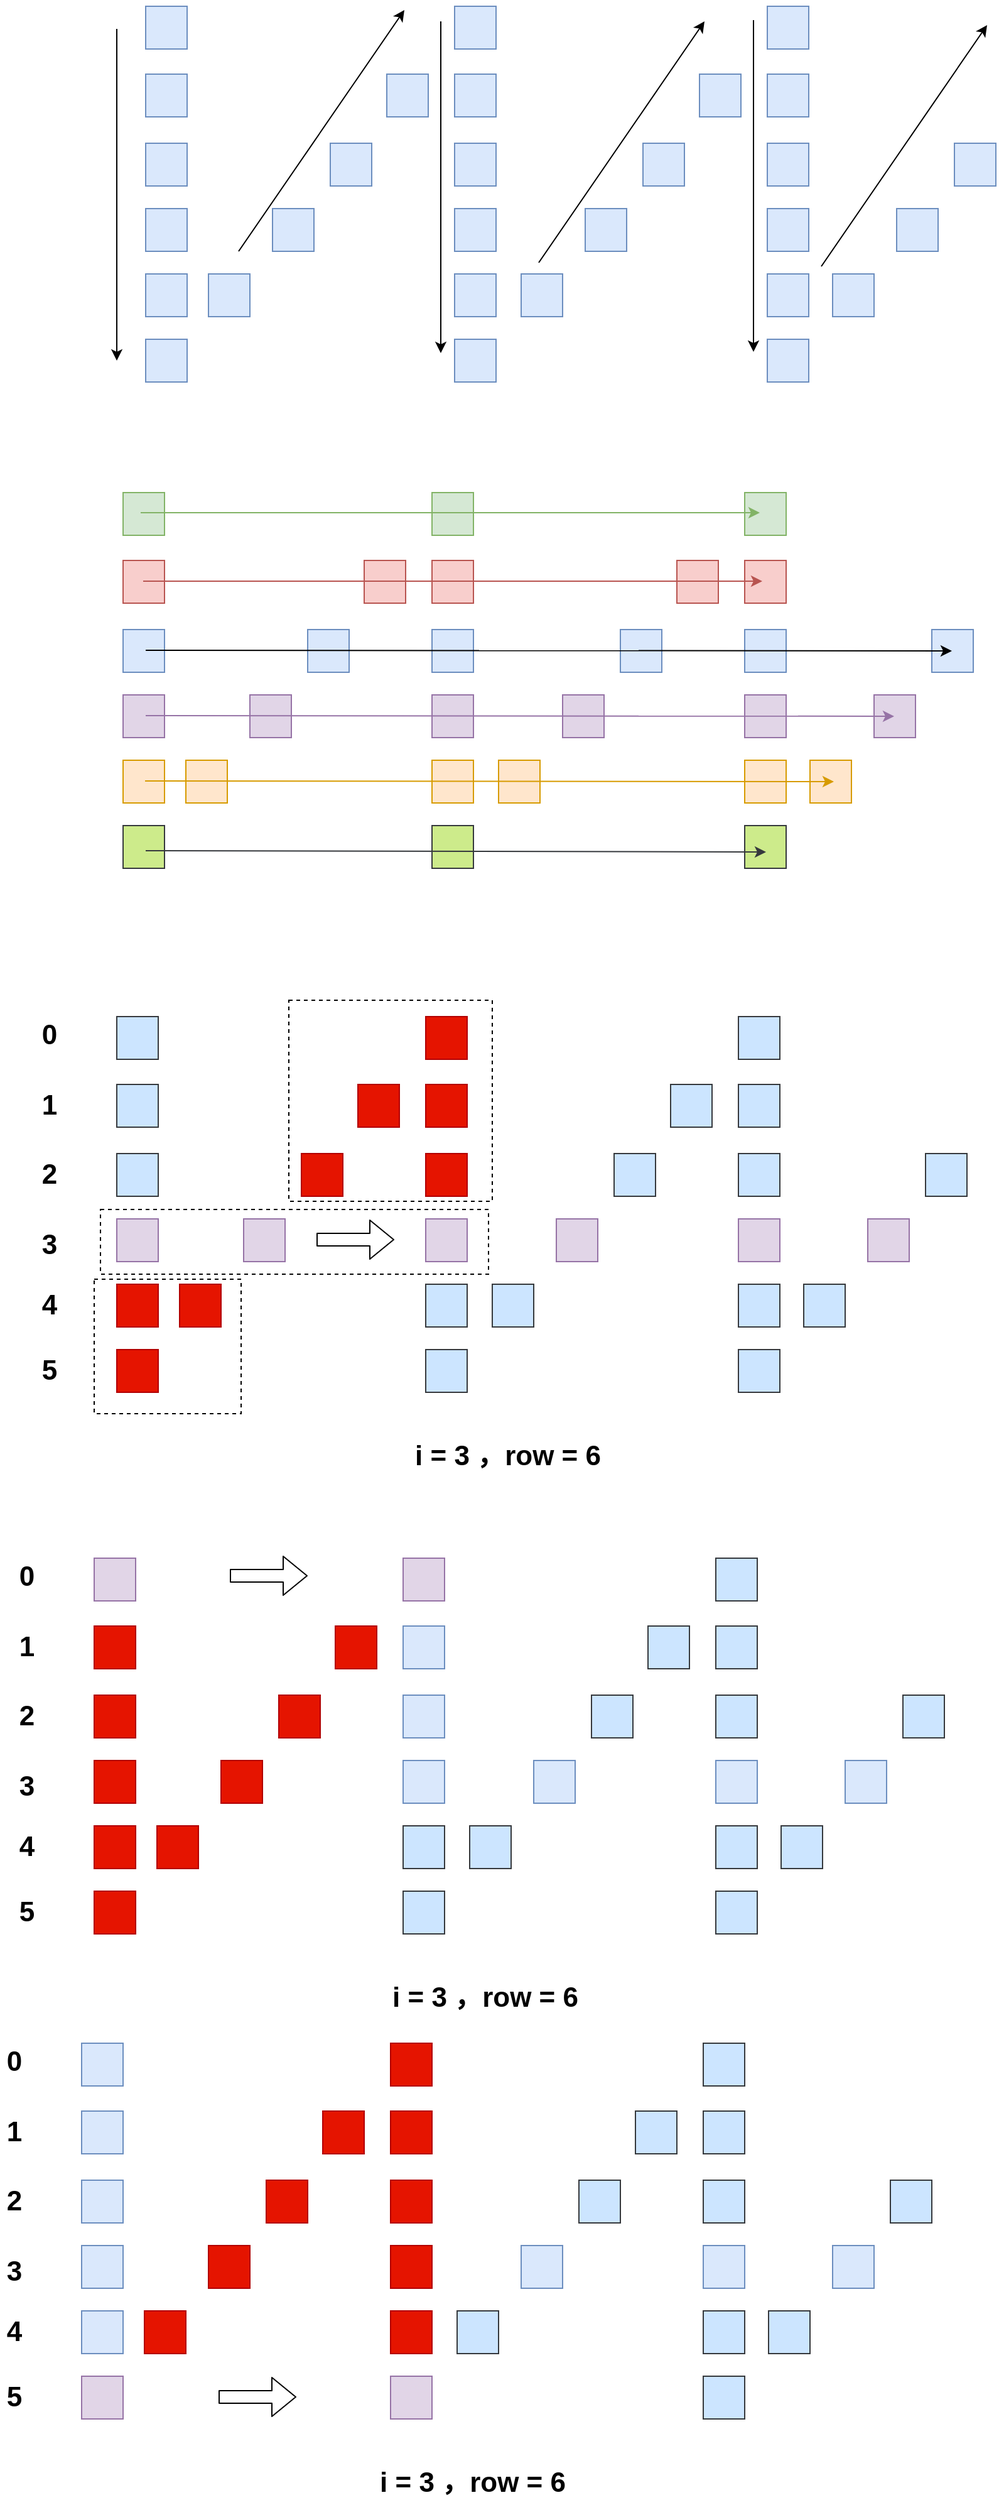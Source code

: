 <mxfile version="15.1.3" type="device"><diagram id="0cOjoHBNeoLeNldDr3O0" name="第 1 页"><mxGraphModel dx="1346" dy="620" grid="0" gridSize="10" guides="1" tooltips="1" connect="1" arrows="1" fold="1" page="0" pageScale="1" pageWidth="827" pageHeight="1169" math="0" shadow="0"><root><mxCell id="0"/><mxCell id="1" parent="0"/><mxCell id="lwXB6Ncdmh_PAo5FYSIo-122" value="" style="rounded=0;whiteSpace=wrap;html=1;dashed=1;fillColor=none;" vertex="1" parent="1"><mxGeometry x="196" y="973" width="162" height="160" as="geometry"/></mxCell><mxCell id="lwXB6Ncdmh_PAo5FYSIo-1" value="" style="rounded=0;whiteSpace=wrap;html=1;fillColor=#dae8fc;strokeColor=#6c8ebf;" vertex="1" parent="1"><mxGeometry x="82" y="182" width="33" height="34" as="geometry"/></mxCell><mxCell id="lwXB6Ncdmh_PAo5FYSIo-2" value="" style="rounded=0;whiteSpace=wrap;html=1;fillColor=#dae8fc;strokeColor=#6c8ebf;" vertex="1" parent="1"><mxGeometry x="82" y="236" width="33" height="34" as="geometry"/></mxCell><mxCell id="lwXB6Ncdmh_PAo5FYSIo-3" value="" style="rounded=0;whiteSpace=wrap;html=1;fillColor=#dae8fc;strokeColor=#6c8ebf;" vertex="1" parent="1"><mxGeometry x="82" y="343" width="33" height="34" as="geometry"/></mxCell><mxCell id="lwXB6Ncdmh_PAo5FYSIo-4" value="" style="rounded=0;whiteSpace=wrap;html=1;fillColor=#dae8fc;strokeColor=#6c8ebf;" vertex="1" parent="1"><mxGeometry x="82" y="291" width="33" height="34" as="geometry"/></mxCell><mxCell id="lwXB6Ncdmh_PAo5FYSIo-5" value="" style="rounded=0;whiteSpace=wrap;html=1;fillColor=#dae8fc;strokeColor=#6c8ebf;" vertex="1" parent="1"><mxGeometry x="82" y="395" width="33" height="34" as="geometry"/></mxCell><mxCell id="lwXB6Ncdmh_PAo5FYSIo-6" value="" style="rounded=0;whiteSpace=wrap;html=1;fillColor=#dae8fc;strokeColor=#6c8ebf;" vertex="1" parent="1"><mxGeometry x="82" y="447" width="33" height="34" as="geometry"/></mxCell><mxCell id="lwXB6Ncdmh_PAo5FYSIo-7" value="" style="rounded=0;whiteSpace=wrap;html=1;fillColor=#dae8fc;strokeColor=#6c8ebf;" vertex="1" parent="1"><mxGeometry x="132" y="395" width="33" height="34" as="geometry"/></mxCell><mxCell id="lwXB6Ncdmh_PAo5FYSIo-8" value="&lt;span style=&quot;color: rgba(0 , 0 , 0 , 0) ; font-family: monospace ; font-size: 0px&quot;&gt;%3CmxGraphModel%3E%3Croot%3E%3CmxCell%20id%3D%220%22%2F%3E%3CmxCell%20id%3D%221%22%20parent%3D%220%22%2F%3E%3CmxCell%20id%3D%222%22%20value%3D%22%22%20style%3D%22rounded%3D0%3BwhiteSpace%3Dwrap%3Bhtml%3D1%3BfillColor%3D%23dae8fc%3BstrokeColor%3D%236c8ebf%3B%22%20vertex%3D%221%22%20parent%3D%221%22%3E%3CmxGeometry%20x%3D%22219%22%20y%3D%22343%22%20width%3D%2233%22%20height%3D%2234%22%20as%3D%22geometry%22%2F%3E%3C%2FmxCell%3E%3C%2Froot%3E%3C%2FmxGraphModel%3E&lt;/span&gt;" style="rounded=0;whiteSpace=wrap;html=1;fillColor=#dae8fc;strokeColor=#6c8ebf;" vertex="1" parent="1"><mxGeometry x="183" y="343" width="33" height="34" as="geometry"/></mxCell><mxCell id="lwXB6Ncdmh_PAo5FYSIo-9" value="" style="rounded=0;whiteSpace=wrap;html=1;fillColor=#dae8fc;strokeColor=#6c8ebf;" vertex="1" parent="1"><mxGeometry x="229" y="291" width="33" height="34" as="geometry"/></mxCell><mxCell id="lwXB6Ncdmh_PAo5FYSIo-10" value="" style="rounded=0;whiteSpace=wrap;html=1;fillColor=#dae8fc;strokeColor=#6c8ebf;" vertex="1" parent="1"><mxGeometry x="274" y="236" width="33" height="34" as="geometry"/></mxCell><mxCell id="lwXB6Ncdmh_PAo5FYSIo-11" value="" style="rounded=0;whiteSpace=wrap;html=1;fillColor=#dae8fc;strokeColor=#6c8ebf;" vertex="1" parent="1"><mxGeometry x="328" y="182" width="33" height="34" as="geometry"/></mxCell><mxCell id="lwXB6Ncdmh_PAo5FYSIo-12" value="" style="rounded=0;whiteSpace=wrap;html=1;fillColor=#dae8fc;strokeColor=#6c8ebf;" vertex="1" parent="1"><mxGeometry x="328" y="236" width="33" height="34" as="geometry"/></mxCell><mxCell id="lwXB6Ncdmh_PAo5FYSIo-13" value="" style="rounded=0;whiteSpace=wrap;html=1;fillColor=#dae8fc;strokeColor=#6c8ebf;" vertex="1" parent="1"><mxGeometry x="328" y="291" width="33" height="34" as="geometry"/></mxCell><mxCell id="lwXB6Ncdmh_PAo5FYSIo-14" value="" style="rounded=0;whiteSpace=wrap;html=1;fillColor=#dae8fc;strokeColor=#6c8ebf;" vertex="1" parent="1"><mxGeometry x="328" y="343" width="33" height="34" as="geometry"/></mxCell><mxCell id="lwXB6Ncdmh_PAo5FYSIo-15" value="" style="rounded=0;whiteSpace=wrap;html=1;fillColor=#dae8fc;strokeColor=#6c8ebf;" vertex="1" parent="1"><mxGeometry x="328" y="395" width="33" height="34" as="geometry"/></mxCell><mxCell id="lwXB6Ncdmh_PAo5FYSIo-16" value="" style="rounded=0;whiteSpace=wrap;html=1;fillColor=#dae8fc;strokeColor=#6c8ebf;" vertex="1" parent="1"><mxGeometry x="328" y="447" width="33" height="34" as="geometry"/></mxCell><mxCell id="lwXB6Ncdmh_PAo5FYSIo-17" value="" style="rounded=0;whiteSpace=wrap;html=1;fillColor=#dae8fc;strokeColor=#6c8ebf;" vertex="1" parent="1"><mxGeometry x="381" y="395" width="33" height="34" as="geometry"/></mxCell><mxCell id="lwXB6Ncdmh_PAo5FYSIo-18" value="&lt;span style=&quot;color: rgba(0 , 0 , 0 , 0) ; font-family: monospace ; font-size: 0px&quot;&gt;%3CmxGraphModel%3E%3Croot%3E%3CmxCell%20id%3D%220%22%2F%3E%3CmxCell%20id%3D%221%22%20parent%3D%220%22%2F%3E%3CmxCell%20id%3D%222%22%20value%3D%22%22%20style%3D%22rounded%3D0%3BwhiteSpace%3Dwrap%3Bhtml%3D1%3BfillColor%3D%23dae8fc%3BstrokeColor%3D%236c8ebf%3B%22%20vertex%3D%221%22%20parent%3D%221%22%3E%3CmxGeometry%20x%3D%22219%22%20y%3D%22343%22%20width%3D%2233%22%20height%3D%2234%22%20as%3D%22geometry%22%2F%3E%3C%2FmxCell%3E%3C%2Froot%3E%3C%2FmxGraphModel%3E&lt;/span&gt;" style="rounded=0;whiteSpace=wrap;html=1;fillColor=#dae8fc;strokeColor=#6c8ebf;" vertex="1" parent="1"><mxGeometry x="432" y="343" width="33" height="34" as="geometry"/></mxCell><mxCell id="lwXB6Ncdmh_PAo5FYSIo-19" value="" style="rounded=0;whiteSpace=wrap;html=1;fillColor=#dae8fc;strokeColor=#6c8ebf;" vertex="1" parent="1"><mxGeometry x="478" y="291" width="33" height="34" as="geometry"/></mxCell><mxCell id="lwXB6Ncdmh_PAo5FYSIo-20" value="" style="rounded=0;whiteSpace=wrap;html=1;fillColor=#dae8fc;strokeColor=#6c8ebf;" vertex="1" parent="1"><mxGeometry x="523" y="236" width="33" height="34" as="geometry"/></mxCell><mxCell id="lwXB6Ncdmh_PAo5FYSIo-21" value="" style="rounded=0;whiteSpace=wrap;html=1;fillColor=#dae8fc;strokeColor=#6c8ebf;" vertex="1" parent="1"><mxGeometry x="577" y="182" width="33" height="34" as="geometry"/></mxCell><mxCell id="lwXB6Ncdmh_PAo5FYSIo-22" value="" style="rounded=0;whiteSpace=wrap;html=1;fillColor=#dae8fc;strokeColor=#6c8ebf;" vertex="1" parent="1"><mxGeometry x="577" y="236" width="33" height="34" as="geometry"/></mxCell><mxCell id="lwXB6Ncdmh_PAo5FYSIo-23" value="" style="rounded=0;whiteSpace=wrap;html=1;fillColor=#dae8fc;strokeColor=#6c8ebf;" vertex="1" parent="1"><mxGeometry x="577" y="291" width="33" height="34" as="geometry"/></mxCell><mxCell id="lwXB6Ncdmh_PAo5FYSIo-24" value="" style="rounded=0;whiteSpace=wrap;html=1;fillColor=#dae8fc;strokeColor=#6c8ebf;" vertex="1" parent="1"><mxGeometry x="577" y="343" width="33" height="34" as="geometry"/></mxCell><mxCell id="lwXB6Ncdmh_PAo5FYSIo-25" value="" style="rounded=0;whiteSpace=wrap;html=1;fillColor=#dae8fc;strokeColor=#6c8ebf;" vertex="1" parent="1"><mxGeometry x="577" y="395" width="33" height="34" as="geometry"/></mxCell><mxCell id="lwXB6Ncdmh_PAo5FYSIo-26" value="" style="rounded=0;whiteSpace=wrap;html=1;fillColor=#dae8fc;strokeColor=#6c8ebf;" vertex="1" parent="1"><mxGeometry x="577" y="447" width="33" height="34" as="geometry"/></mxCell><mxCell id="lwXB6Ncdmh_PAo5FYSIo-27" value="" style="rounded=0;whiteSpace=wrap;html=1;fillColor=#dae8fc;strokeColor=#6c8ebf;" vertex="1" parent="1"><mxGeometry x="629" y="395" width="33" height="34" as="geometry"/></mxCell><mxCell id="lwXB6Ncdmh_PAo5FYSIo-28" value="&lt;span style=&quot;color: rgba(0 , 0 , 0 , 0) ; font-family: monospace ; font-size: 0px&quot;&gt;%3CmxGraphModel%3E%3Croot%3E%3CmxCell%20id%3D%220%22%2F%3E%3CmxCell%20id%3D%221%22%20parent%3D%220%22%2F%3E%3CmxCell%20id%3D%222%22%20value%3D%22%22%20style%3D%22rounded%3D0%3BwhiteSpace%3Dwrap%3Bhtml%3D1%3BfillColor%3D%23dae8fc%3BstrokeColor%3D%236c8ebf%3B%22%20vertex%3D%221%22%20parent%3D%221%22%3E%3CmxGeometry%20x%3D%22219%22%20y%3D%22343%22%20width%3D%2233%22%20height%3D%2234%22%20as%3D%22geometry%22%2F%3E%3C%2FmxCell%3E%3C%2Froot%3E%3C%2FmxGraphModel%3E&lt;/span&gt;" style="rounded=0;whiteSpace=wrap;html=1;fillColor=#dae8fc;strokeColor=#6c8ebf;" vertex="1" parent="1"><mxGeometry x="680" y="343" width="33" height="34" as="geometry"/></mxCell><mxCell id="lwXB6Ncdmh_PAo5FYSIo-29" value="" style="rounded=0;whiteSpace=wrap;html=1;fillColor=#dae8fc;strokeColor=#6c8ebf;" vertex="1" parent="1"><mxGeometry x="726" y="291" width="33" height="34" as="geometry"/></mxCell><mxCell id="lwXB6Ncdmh_PAo5FYSIo-30" value="" style="endArrow=classic;html=1;" edge="1" parent="1"><mxGeometry width="50" height="50" relative="1" as="geometry"><mxPoint x="59" y="200" as="sourcePoint"/><mxPoint x="59" y="464" as="targetPoint"/></mxGeometry></mxCell><mxCell id="lwXB6Ncdmh_PAo5FYSIo-31" value="" style="endArrow=classic;html=1;" edge="1" parent="1"><mxGeometry width="50" height="50" relative="1" as="geometry"><mxPoint x="156" y="377" as="sourcePoint"/><mxPoint x="288" y="185" as="targetPoint"/></mxGeometry></mxCell><mxCell id="lwXB6Ncdmh_PAo5FYSIo-32" value="" style="endArrow=classic;html=1;" edge="1" parent="1"><mxGeometry width="50" height="50" relative="1" as="geometry"><mxPoint x="395" y="386" as="sourcePoint"/><mxPoint x="527" y="194" as="targetPoint"/></mxGeometry></mxCell><mxCell id="lwXB6Ncdmh_PAo5FYSIo-33" value="" style="endArrow=classic;html=1;" edge="1" parent="1"><mxGeometry width="50" height="50" relative="1" as="geometry"><mxPoint x="317" y="194" as="sourcePoint"/><mxPoint x="317" y="458" as="targetPoint"/></mxGeometry></mxCell><mxCell id="lwXB6Ncdmh_PAo5FYSIo-35" value="" style="endArrow=classic;html=1;" edge="1" parent="1"><mxGeometry width="50" height="50" relative="1" as="geometry"><mxPoint x="566" y="193" as="sourcePoint"/><mxPoint x="566" y="457" as="targetPoint"/></mxGeometry></mxCell><mxCell id="lwXB6Ncdmh_PAo5FYSIo-36" value="" style="endArrow=classic;html=1;" edge="1" parent="1"><mxGeometry width="50" height="50" relative="1" as="geometry"><mxPoint x="620" y="389" as="sourcePoint"/><mxPoint x="752" y="197" as="targetPoint"/></mxGeometry></mxCell><mxCell id="lwXB6Ncdmh_PAo5FYSIo-37" value="" style="rounded=0;whiteSpace=wrap;html=1;fillColor=#d5e8d4;strokeColor=#82b366;" vertex="1" parent="1"><mxGeometry x="64" y="569" width="33" height="34" as="geometry"/></mxCell><mxCell id="lwXB6Ncdmh_PAo5FYSIo-38" value="" style="rounded=0;whiteSpace=wrap;html=1;fillColor=#f8cecc;strokeColor=#b85450;" vertex="1" parent="1"><mxGeometry x="64" y="623" width="33" height="34" as="geometry"/></mxCell><mxCell id="lwXB6Ncdmh_PAo5FYSIo-39" value="" style="rounded=0;whiteSpace=wrap;html=1;fillColor=#e1d5e7;strokeColor=#9673a6;" vertex="1" parent="1"><mxGeometry x="64" y="730" width="33" height="34" as="geometry"/></mxCell><mxCell id="lwXB6Ncdmh_PAo5FYSIo-40" value="" style="rounded=0;whiteSpace=wrap;html=1;fillColor=#dae8fc;strokeColor=#6c8ebf;" vertex="1" parent="1"><mxGeometry x="64" y="678" width="33" height="34" as="geometry"/></mxCell><mxCell id="lwXB6Ncdmh_PAo5FYSIo-41" value="" style="rounded=0;whiteSpace=wrap;html=1;fillColor=#ffe6cc;strokeColor=#d79b00;" vertex="1" parent="1"><mxGeometry x="64" y="782" width="33" height="34" as="geometry"/></mxCell><mxCell id="lwXB6Ncdmh_PAo5FYSIo-42" value="" style="rounded=0;whiteSpace=wrap;html=1;fillColor=#cdeb8b;strokeColor=#36393d;" vertex="1" parent="1"><mxGeometry x="64" y="834" width="33" height="34" as="geometry"/></mxCell><mxCell id="lwXB6Ncdmh_PAo5FYSIo-43" value="" style="rounded=0;whiteSpace=wrap;html=1;fillColor=#ffe6cc;strokeColor=#d79b00;" vertex="1" parent="1"><mxGeometry x="114" y="782" width="33" height="34" as="geometry"/></mxCell><mxCell id="lwXB6Ncdmh_PAo5FYSIo-44" value="&lt;span style=&quot;color: rgba(0 , 0 , 0 , 0) ; font-family: monospace ; font-size: 0px&quot;&gt;%3CmxGraphModel%3E%3Croot%3E%3CmxCell%20id%3D%220%22%2F%3E%3CmxCell%20id%3D%221%22%20parent%3D%220%22%2F%3E%3CmxCell%20id%3D%222%22%20value%3D%22%22%20style%3D%22rounded%3D0%3BwhiteSpace%3Dwrap%3Bhtml%3D1%3BfillColor%3D%23dae8fc%3BstrokeColor%3D%236c8ebf%3B%22%20vertex%3D%221%22%20parent%3D%221%22%3E%3CmxGeometry%20x%3D%22219%22%20y%3D%22343%22%20width%3D%2233%22%20height%3D%2234%22%20as%3D%22geometry%22%2F%3E%3C%2FmxCell%3E%3C%2Froot%3E%3C%2FmxGraphModel%3E&lt;/span&gt;" style="rounded=0;whiteSpace=wrap;html=1;fillColor=#e1d5e7;strokeColor=#9673a6;" vertex="1" parent="1"><mxGeometry x="165" y="730" width="33" height="34" as="geometry"/></mxCell><mxCell id="lwXB6Ncdmh_PAo5FYSIo-45" value="" style="rounded=0;whiteSpace=wrap;html=1;fillColor=#dae8fc;strokeColor=#6c8ebf;" vertex="1" parent="1"><mxGeometry x="211" y="678" width="33" height="34" as="geometry"/></mxCell><mxCell id="lwXB6Ncdmh_PAo5FYSIo-46" value="" style="rounded=0;whiteSpace=wrap;html=1;fillColor=#f8cecc;strokeColor=#b85450;" vertex="1" parent="1"><mxGeometry x="256" y="623" width="33" height="34" as="geometry"/></mxCell><mxCell id="lwXB6Ncdmh_PAo5FYSIo-47" value="" style="rounded=0;whiteSpace=wrap;html=1;fillColor=#d5e8d4;strokeColor=#82b366;" vertex="1" parent="1"><mxGeometry x="310" y="569" width="33" height="34" as="geometry"/></mxCell><mxCell id="lwXB6Ncdmh_PAo5FYSIo-48" value="" style="rounded=0;whiteSpace=wrap;html=1;fillColor=#f8cecc;strokeColor=#b85450;" vertex="1" parent="1"><mxGeometry x="310" y="623" width="33" height="34" as="geometry"/></mxCell><mxCell id="lwXB6Ncdmh_PAo5FYSIo-49" value="" style="rounded=0;whiteSpace=wrap;html=1;fillColor=#dae8fc;strokeColor=#6c8ebf;" vertex="1" parent="1"><mxGeometry x="310" y="678" width="33" height="34" as="geometry"/></mxCell><mxCell id="lwXB6Ncdmh_PAo5FYSIo-50" value="" style="rounded=0;whiteSpace=wrap;html=1;fillColor=#e1d5e7;strokeColor=#9673a6;" vertex="1" parent="1"><mxGeometry x="310" y="730" width="33" height="34" as="geometry"/></mxCell><mxCell id="lwXB6Ncdmh_PAo5FYSIo-51" value="" style="rounded=0;whiteSpace=wrap;html=1;fillColor=#ffe6cc;strokeColor=#d79b00;" vertex="1" parent="1"><mxGeometry x="310" y="782" width="33" height="34" as="geometry"/></mxCell><mxCell id="lwXB6Ncdmh_PAo5FYSIo-52" value="" style="rounded=0;whiteSpace=wrap;html=1;fillColor=#cdeb8b;strokeColor=#36393d;" vertex="1" parent="1"><mxGeometry x="310" y="834" width="33" height="34" as="geometry"/></mxCell><mxCell id="lwXB6Ncdmh_PAo5FYSIo-53" value="" style="rounded=0;whiteSpace=wrap;html=1;fillColor=#ffe6cc;strokeColor=#d79b00;" vertex="1" parent="1"><mxGeometry x="363" y="782" width="33" height="34" as="geometry"/></mxCell><mxCell id="lwXB6Ncdmh_PAo5FYSIo-54" value="&lt;span style=&quot;color: rgba(0 , 0 , 0 , 0) ; font-family: monospace ; font-size: 0px&quot;&gt;%3CmxGraphModel%3E%3Croot%3E%3CmxCell%20id%3D%220%22%2F%3E%3CmxCell%20id%3D%221%22%20parent%3D%220%22%2F%3E%3CmxCell%20id%3D%222%22%20value%3D%22%22%20style%3D%22rounded%3D0%3BwhiteSpace%3Dwrap%3Bhtml%3D1%3BfillColor%3D%23dae8fc%3BstrokeColor%3D%236c8ebf%3B%22%20vertex%3D%221%22%20parent%3D%221%22%3E%3CmxGeometry%20x%3D%22219%22%20y%3D%22343%22%20width%3D%2233%22%20height%3D%2234%22%20as%3D%22geometry%22%2F%3E%3C%2FmxCell%3E%3C%2Froot%3E%3C%2FmxGraphModel%3E&lt;/span&gt;" style="rounded=0;whiteSpace=wrap;html=1;fillColor=#e1d5e7;strokeColor=#9673a6;" vertex="1" parent="1"><mxGeometry x="414" y="730" width="33" height="34" as="geometry"/></mxCell><mxCell id="lwXB6Ncdmh_PAo5FYSIo-55" value="" style="rounded=0;whiteSpace=wrap;html=1;fillColor=#dae8fc;strokeColor=#6c8ebf;" vertex="1" parent="1"><mxGeometry x="460" y="678" width="33" height="34" as="geometry"/></mxCell><mxCell id="lwXB6Ncdmh_PAo5FYSIo-56" value="" style="rounded=0;whiteSpace=wrap;html=1;fillColor=#f8cecc;strokeColor=#b85450;" vertex="1" parent="1"><mxGeometry x="505" y="623" width="33" height="34" as="geometry"/></mxCell><mxCell id="lwXB6Ncdmh_PAo5FYSIo-57" value="" style="rounded=0;whiteSpace=wrap;html=1;fillColor=#d5e8d4;strokeColor=#82b366;" vertex="1" parent="1"><mxGeometry x="559" y="569" width="33" height="34" as="geometry"/></mxCell><mxCell id="lwXB6Ncdmh_PAo5FYSIo-58" value="" style="rounded=0;whiteSpace=wrap;html=1;fillColor=#f8cecc;strokeColor=#b85450;" vertex="1" parent="1"><mxGeometry x="559" y="623" width="33" height="34" as="geometry"/></mxCell><mxCell id="lwXB6Ncdmh_PAo5FYSIo-59" value="" style="rounded=0;whiteSpace=wrap;html=1;fillColor=#dae8fc;strokeColor=#6c8ebf;" vertex="1" parent="1"><mxGeometry x="559" y="678" width="33" height="34" as="geometry"/></mxCell><mxCell id="lwXB6Ncdmh_PAo5FYSIo-60" value="" style="rounded=0;whiteSpace=wrap;html=1;fillColor=#e1d5e7;strokeColor=#9673a6;" vertex="1" parent="1"><mxGeometry x="559" y="730" width="33" height="34" as="geometry"/></mxCell><mxCell id="lwXB6Ncdmh_PAo5FYSIo-61" value="" style="rounded=0;whiteSpace=wrap;html=1;fillColor=#ffe6cc;strokeColor=#d79b00;" vertex="1" parent="1"><mxGeometry x="559" y="782" width="33" height="34" as="geometry"/></mxCell><mxCell id="lwXB6Ncdmh_PAo5FYSIo-62" value="" style="rounded=0;whiteSpace=wrap;html=1;fillColor=#cdeb8b;strokeColor=#36393d;" vertex="1" parent="1"><mxGeometry x="559" y="834" width="33" height="34" as="geometry"/></mxCell><mxCell id="lwXB6Ncdmh_PAo5FYSIo-63" value="" style="rounded=0;whiteSpace=wrap;html=1;fillColor=#ffe6cc;strokeColor=#d79b00;" vertex="1" parent="1"><mxGeometry x="611" y="782" width="33" height="34" as="geometry"/></mxCell><mxCell id="lwXB6Ncdmh_PAo5FYSIo-64" value="&lt;span style=&quot;color: rgba(0 , 0 , 0 , 0) ; font-family: monospace ; font-size: 0px&quot;&gt;%3CmxGraphModel%3E%3Croot%3E%3CmxCell%20id%3D%220%22%2F%3E%3CmxCell%20id%3D%221%22%20parent%3D%220%22%2F%3E%3CmxCell%20id%3D%222%22%20value%3D%22%22%20style%3D%22rounded%3D0%3BwhiteSpace%3Dwrap%3Bhtml%3D1%3BfillColor%3D%23dae8fc%3BstrokeColor%3D%236c8ebf%3B%22%20vertex%3D%221%22%20parent%3D%221%22%3E%3CmxGeometry%20x%3D%22219%22%20y%3D%22343%22%20width%3D%2233%22%20height%3D%2234%22%20as%3D%22geometry%22%2F%3E%3C%2FmxCell%3E%3C%2Froot%3E%3C%2FmxGraphModel%3E&lt;/span&gt;" style="rounded=0;whiteSpace=wrap;html=1;fillColor=#e1d5e7;strokeColor=#9673a6;" vertex="1" parent="1"><mxGeometry x="662" y="730" width="33" height="34" as="geometry"/></mxCell><mxCell id="lwXB6Ncdmh_PAo5FYSIo-65" value="" style="rounded=0;whiteSpace=wrap;html=1;fillColor=#dae8fc;strokeColor=#6c8ebf;" vertex="1" parent="1"><mxGeometry x="708" y="678" width="33" height="34" as="geometry"/></mxCell><mxCell id="lwXB6Ncdmh_PAo5FYSIo-66" value="" style="endArrow=classic;html=1;fillColor=#d5e8d4;strokeColor=#82b366;" edge="1" parent="1"><mxGeometry width="50" height="50" relative="1" as="geometry"><mxPoint x="78" y="585" as="sourcePoint"/><mxPoint x="571" y="585" as="targetPoint"/></mxGeometry></mxCell><mxCell id="lwXB6Ncdmh_PAo5FYSIo-72" value="" style="endArrow=classic;html=1;fillColor=#f8cecc;strokeColor=#b85450;" edge="1" parent="1"><mxGeometry width="50" height="50" relative="1" as="geometry"><mxPoint x="80" y="639.5" as="sourcePoint"/><mxPoint x="573" y="639.5" as="targetPoint"/></mxGeometry></mxCell><mxCell id="lwXB6Ncdmh_PAo5FYSIo-73" value="" style="endArrow=classic;html=1;" edge="1" parent="1"><mxGeometry width="50" height="50" relative="1" as="geometry"><mxPoint x="82" y="694.5" as="sourcePoint"/><mxPoint x="724" y="695" as="targetPoint"/></mxGeometry></mxCell><mxCell id="lwXB6Ncdmh_PAo5FYSIo-74" value="" style="endArrow=classic;html=1;fillColor=#e1d5e7;strokeColor=#9673a6;" edge="1" parent="1"><mxGeometry width="50" height="50" relative="1" as="geometry"><mxPoint x="82" y="746.5" as="sourcePoint"/><mxPoint x="678" y="747" as="targetPoint"/></mxGeometry></mxCell><mxCell id="lwXB6Ncdmh_PAo5FYSIo-75" value="" style="endArrow=classic;html=1;fillColor=#ffe6cc;strokeColor=#d79b00;" edge="1" parent="1"><mxGeometry width="50" height="50" relative="1" as="geometry"><mxPoint x="81.5" y="798.5" as="sourcePoint"/><mxPoint x="630" y="799" as="targetPoint"/></mxGeometry></mxCell><mxCell id="lwXB6Ncdmh_PAo5FYSIo-76" value="" style="endArrow=classic;html=1;fillColor=#cdeb8b;strokeColor=#36393d;" edge="1" parent="1"><mxGeometry width="50" height="50" relative="1" as="geometry"><mxPoint x="82" y="854" as="sourcePoint"/><mxPoint x="576" y="855" as="targetPoint"/></mxGeometry></mxCell><mxCell id="lwXB6Ncdmh_PAo5FYSIo-77" value="" style="rounded=0;whiteSpace=wrap;html=1;fillColor=#cce5ff;strokeColor=#36393d;" vertex="1" parent="1"><mxGeometry x="59" y="986" width="33" height="34" as="geometry"/></mxCell><mxCell id="lwXB6Ncdmh_PAo5FYSIo-78" value="" style="rounded=0;whiteSpace=wrap;html=1;fillColor=#cce5ff;strokeColor=#36393d;" vertex="1" parent="1"><mxGeometry x="59" y="1040" width="33" height="34" as="geometry"/></mxCell><mxCell id="lwXB6Ncdmh_PAo5FYSIo-79" value="" style="rounded=0;whiteSpace=wrap;html=1;fillColor=#e1d5e7;strokeColor=#9673a6;" vertex="1" parent="1"><mxGeometry x="59" y="1147" width="33" height="34" as="geometry"/></mxCell><mxCell id="lwXB6Ncdmh_PAo5FYSIo-80" value="" style="rounded=0;whiteSpace=wrap;html=1;fillColor=#cce5ff;strokeColor=#36393d;" vertex="1" parent="1"><mxGeometry x="59" y="1095" width="33" height="34" as="geometry"/></mxCell><mxCell id="lwXB6Ncdmh_PAo5FYSIo-81" value="" style="rounded=0;whiteSpace=wrap;html=1;fillColor=#e51400;strokeColor=#B20000;fontColor=#ffffff;" vertex="1" parent="1"><mxGeometry x="59" y="1199" width="33" height="34" as="geometry"/></mxCell><mxCell id="lwXB6Ncdmh_PAo5FYSIo-82" value="" style="rounded=0;whiteSpace=wrap;html=1;fillColor=#e51400;strokeColor=#B20000;fontColor=#ffffff;" vertex="1" parent="1"><mxGeometry x="59" y="1251" width="33" height="34" as="geometry"/></mxCell><mxCell id="lwXB6Ncdmh_PAo5FYSIo-83" value="" style="rounded=0;whiteSpace=wrap;html=1;fillColor=#e51400;strokeColor=#B20000;fontColor=#ffffff;" vertex="1" parent="1"><mxGeometry x="109" y="1199" width="33" height="34" as="geometry"/></mxCell><mxCell id="lwXB6Ncdmh_PAo5FYSIo-84" value="&lt;span style=&quot;color: rgba(0 , 0 , 0 , 0) ; font-family: monospace ; font-size: 0px&quot;&gt;%3CmxGraphModel%3E%3Croot%3E%3CmxCell%20id%3D%220%22%2F%3E%3CmxCell%20id%3D%221%22%20parent%3D%220%22%2F%3E%3CmxCell%20id%3D%222%22%20value%3D%22%22%20style%3D%22rounded%3D0%3BwhiteSpace%3Dwrap%3Bhtml%3D1%3BfillColor%3D%23dae8fc%3BstrokeColor%3D%236c8ebf%3B%22%20vertex%3D%221%22%20parent%3D%221%22%3E%3CmxGeometry%20x%3D%22219%22%20y%3D%22343%22%20width%3D%2233%22%20height%3D%2234%22%20as%3D%22geometry%22%2F%3E%3C%2FmxCell%3E%3C%2Froot%3E%3C%2FmxGraphModel%3E&lt;/span&gt;" style="rounded=0;whiteSpace=wrap;html=1;fillColor=#e1d5e7;strokeColor=#9673a6;" vertex="1" parent="1"><mxGeometry x="160" y="1147" width="33" height="34" as="geometry"/></mxCell><mxCell id="lwXB6Ncdmh_PAo5FYSIo-85" value="" style="rounded=0;whiteSpace=wrap;html=1;fillColor=#e51400;strokeColor=#B20000;fontColor=#ffffff;" vertex="1" parent="1"><mxGeometry x="206" y="1095" width="33" height="34" as="geometry"/></mxCell><mxCell id="lwXB6Ncdmh_PAo5FYSIo-86" value="" style="rounded=0;whiteSpace=wrap;html=1;fillColor=#e51400;strokeColor=#B20000;fontColor=#ffffff;" vertex="1" parent="1"><mxGeometry x="251" y="1040" width="33" height="34" as="geometry"/></mxCell><mxCell id="lwXB6Ncdmh_PAo5FYSIo-87" value="" style="rounded=0;whiteSpace=wrap;html=1;fillColor=#e51400;strokeColor=#B20000;fontColor=#ffffff;" vertex="1" parent="1"><mxGeometry x="305" y="986" width="33" height="34" as="geometry"/></mxCell><mxCell id="lwXB6Ncdmh_PAo5FYSIo-88" value="" style="rounded=0;whiteSpace=wrap;html=1;fillColor=#e51400;strokeColor=#B20000;fontColor=#ffffff;" vertex="1" parent="1"><mxGeometry x="305" y="1040" width="33" height="34" as="geometry"/></mxCell><mxCell id="lwXB6Ncdmh_PAo5FYSIo-89" value="" style="rounded=0;whiteSpace=wrap;html=1;fillColor=#e51400;strokeColor=#B20000;fontColor=#ffffff;" vertex="1" parent="1"><mxGeometry x="305" y="1095" width="33" height="34" as="geometry"/></mxCell><mxCell id="lwXB6Ncdmh_PAo5FYSIo-90" value="" style="rounded=0;whiteSpace=wrap;html=1;fillColor=#e1d5e7;strokeColor=#9673a6;" vertex="1" parent="1"><mxGeometry x="305" y="1147" width="33" height="34" as="geometry"/></mxCell><mxCell id="lwXB6Ncdmh_PAo5FYSIo-91" value="" style="rounded=0;whiteSpace=wrap;html=1;fillColor=#cce5ff;strokeColor=#36393d;" vertex="1" parent="1"><mxGeometry x="305" y="1199" width="33" height="34" as="geometry"/></mxCell><mxCell id="lwXB6Ncdmh_PAo5FYSIo-92" value="" style="rounded=0;whiteSpace=wrap;html=1;fillColor=#cce5ff;strokeColor=#36393d;" vertex="1" parent="1"><mxGeometry x="305" y="1251" width="33" height="34" as="geometry"/></mxCell><mxCell id="lwXB6Ncdmh_PAo5FYSIo-93" value="" style="rounded=0;whiteSpace=wrap;html=1;fillColor=#cce5ff;strokeColor=#36393d;" vertex="1" parent="1"><mxGeometry x="358" y="1199" width="33" height="34" as="geometry"/></mxCell><mxCell id="lwXB6Ncdmh_PAo5FYSIo-94" value="&lt;span style=&quot;color: rgba(0 , 0 , 0 , 0) ; font-family: monospace ; font-size: 0px&quot;&gt;%3CmxGraphModel%3E%3Croot%3E%3CmxCell%20id%3D%220%22%2F%3E%3CmxCell%20id%3D%221%22%20parent%3D%220%22%2F%3E%3CmxCell%20id%3D%222%22%20value%3D%22%22%20style%3D%22rounded%3D0%3BwhiteSpace%3Dwrap%3Bhtml%3D1%3BfillColor%3D%23dae8fc%3BstrokeColor%3D%236c8ebf%3B%22%20vertex%3D%221%22%20parent%3D%221%22%3E%3CmxGeometry%20x%3D%22219%22%20y%3D%22343%22%20width%3D%2233%22%20height%3D%2234%22%20as%3D%22geometry%22%2F%3E%3C%2FmxCell%3E%3C%2Froot%3E%3C%2FmxGraphModel%3E&lt;/span&gt;" style="rounded=0;whiteSpace=wrap;html=1;fillColor=#e1d5e7;strokeColor=#9673a6;" vertex="1" parent="1"><mxGeometry x="409" y="1147" width="33" height="34" as="geometry"/></mxCell><mxCell id="lwXB6Ncdmh_PAo5FYSIo-95" value="" style="rounded=0;whiteSpace=wrap;html=1;fillColor=#cce5ff;strokeColor=#36393d;" vertex="1" parent="1"><mxGeometry x="455" y="1095" width="33" height="34" as="geometry"/></mxCell><mxCell id="lwXB6Ncdmh_PAo5FYSIo-96" value="" style="rounded=0;whiteSpace=wrap;html=1;fillColor=#cce5ff;strokeColor=#36393d;" vertex="1" parent="1"><mxGeometry x="500" y="1040" width="33" height="34" as="geometry"/></mxCell><mxCell id="lwXB6Ncdmh_PAo5FYSIo-97" value="" style="rounded=0;whiteSpace=wrap;html=1;fillColor=#cce5ff;strokeColor=#36393d;" vertex="1" parent="1"><mxGeometry x="554" y="986" width="33" height="34" as="geometry"/></mxCell><mxCell id="lwXB6Ncdmh_PAo5FYSIo-98" value="" style="rounded=0;whiteSpace=wrap;html=1;fillColor=#cce5ff;strokeColor=#36393d;" vertex="1" parent="1"><mxGeometry x="554" y="1040" width="33" height="34" as="geometry"/></mxCell><mxCell id="lwXB6Ncdmh_PAo5FYSIo-99" value="" style="rounded=0;whiteSpace=wrap;html=1;fillColor=#cce5ff;strokeColor=#36393d;" vertex="1" parent="1"><mxGeometry x="554" y="1095" width="33" height="34" as="geometry"/></mxCell><mxCell id="lwXB6Ncdmh_PAo5FYSIo-100" value="" style="rounded=0;whiteSpace=wrap;html=1;fillColor=#e1d5e7;strokeColor=#9673a6;" vertex="1" parent="1"><mxGeometry x="554" y="1147" width="33" height="34" as="geometry"/></mxCell><mxCell id="lwXB6Ncdmh_PAo5FYSIo-101" value="" style="rounded=0;whiteSpace=wrap;html=1;fillColor=#cce5ff;strokeColor=#36393d;" vertex="1" parent="1"><mxGeometry x="554" y="1199" width="33" height="34" as="geometry"/></mxCell><mxCell id="lwXB6Ncdmh_PAo5FYSIo-102" value="" style="rounded=0;whiteSpace=wrap;html=1;fillColor=#cce5ff;strokeColor=#36393d;" vertex="1" parent="1"><mxGeometry x="554" y="1251" width="33" height="34" as="geometry"/></mxCell><mxCell id="lwXB6Ncdmh_PAo5FYSIo-103" value="" style="rounded=0;whiteSpace=wrap;html=1;fillColor=#cce5ff;strokeColor=#36393d;" vertex="1" parent="1"><mxGeometry x="606" y="1199" width="33" height="34" as="geometry"/></mxCell><mxCell id="lwXB6Ncdmh_PAo5FYSIo-104" value="&lt;span style=&quot;color: rgba(0 , 0 , 0 , 0) ; font-family: monospace ; font-size: 0px&quot;&gt;%3CmxGraphModel%3E%3Croot%3E%3CmxCell%20id%3D%220%22%2F%3E%3CmxCell%20id%3D%221%22%20parent%3D%220%22%2F%3E%3CmxCell%20id%3D%222%22%20value%3D%22%22%20style%3D%22rounded%3D0%3BwhiteSpace%3Dwrap%3Bhtml%3D1%3BfillColor%3D%23dae8fc%3BstrokeColor%3D%236c8ebf%3B%22%20vertex%3D%221%22%20parent%3D%221%22%3E%3CmxGeometry%20x%3D%22219%22%20y%3D%22343%22%20width%3D%2233%22%20height%3D%2234%22%20as%3D%22geometry%22%2F%3E%3C%2FmxCell%3E%3C%2Froot%3E%3C%2FmxGraphModel%3E&lt;/span&gt;" style="rounded=0;whiteSpace=wrap;html=1;fillColor=#e1d5e7;strokeColor=#9673a6;" vertex="1" parent="1"><mxGeometry x="657" y="1147" width="33" height="34" as="geometry"/></mxCell><mxCell id="lwXB6Ncdmh_PAo5FYSIo-105" value="" style="rounded=0;whiteSpace=wrap;html=1;fillColor=#cce5ff;strokeColor=#36393d;" vertex="1" parent="1"><mxGeometry x="703" y="1095" width="33" height="34" as="geometry"/></mxCell><mxCell id="lwXB6Ncdmh_PAo5FYSIo-113" value="&lt;font style=&quot;font-size: 22px&quot;&gt;&lt;b&gt;0&lt;/b&gt;&lt;/font&gt;" style="text;html=1;align=center;verticalAlign=middle;resizable=0;points=[];autosize=1;strokeColor=none;fillColor=none;" vertex="1" parent="1"><mxGeometry x="-6" y="990" width="22" height="21" as="geometry"/></mxCell><mxCell id="lwXB6Ncdmh_PAo5FYSIo-114" value="&lt;font style=&quot;font-size: 22px&quot;&gt;&lt;b&gt;1&lt;/b&gt;&lt;/font&gt;" style="text;html=1;align=center;verticalAlign=middle;resizable=0;points=[];autosize=1;strokeColor=none;fillColor=none;" vertex="1" parent="1"><mxGeometry x="-6" y="1046.5" width="22" height="21" as="geometry"/></mxCell><mxCell id="lwXB6Ncdmh_PAo5FYSIo-115" value="&lt;font style=&quot;font-size: 22px&quot;&gt;&lt;b&gt;2&lt;/b&gt;&lt;/font&gt;" style="text;html=1;align=center;verticalAlign=middle;resizable=0;points=[];autosize=1;strokeColor=none;fillColor=none;" vertex="1" parent="1"><mxGeometry x="-6" y="1101.5" width="22" height="21" as="geometry"/></mxCell><mxCell id="lwXB6Ncdmh_PAo5FYSIo-116" value="&lt;font style=&quot;font-size: 22px&quot;&gt;&lt;b&gt;3&lt;/b&gt;&lt;/font&gt;&lt;span style=&quot;color: rgba(0 , 0 , 0 , 0) ; font-family: monospace ; font-size: 0px&quot;&gt;%3CmxGraphModel%3E%3Croot%3E%3CmxCell%20id%3D%220%22%2F%3E%3CmxCell%20id%3D%221%22%20parent%3D%220%22%2F%3E%3CmxCell%20id%3D%222%22%20value%3D%22%26lt%3Bfont%20style%3D%26quot%3Bfont-size%3A%2022px%26quot%3B%26gt%3B%26lt%3Bb%26gt%3B2%26lt%3B%2Fb%26gt%3B%26lt%3B%2Ffont%26gt%3B%22%20style%3D%22text%3Bhtml%3D1%3Balign%3Dcenter%3BverticalAlign%3Dmiddle%3Bresizable%3D0%3Bpoints%3D%5B%5D%3Bautosize%3D1%3BstrokeColor%3Dnone%3BfillColor%3Dnone%3B%22%20vertex%3D%221%22%20parent%3D%221%22%3E%3CmxGeometry%20x%3D%22-6%22%20y%3D%221101.5%22%20width%3D%2222%22%20height%3D%2221%22%20as%3D%22geometry%22%2F%3E%3C%2FmxCell%3E%3C%2Froot%3E%3C%2FmxGraphModel%3E&lt;/span&gt;" style="text;html=1;align=center;verticalAlign=middle;resizable=0;points=[];autosize=1;strokeColor=none;fillColor=none;" vertex="1" parent="1"><mxGeometry x="-6" y="1155" width="22" height="25" as="geometry"/></mxCell><mxCell id="lwXB6Ncdmh_PAo5FYSIo-117" value="&lt;span style=&quot;font-size: 22px&quot;&gt;&lt;b&gt;4&lt;/b&gt;&lt;/span&gt;" style="text;html=1;align=center;verticalAlign=middle;resizable=0;points=[];autosize=1;strokeColor=none;fillColor=none;" vertex="1" parent="1"><mxGeometry x="-6" y="1205.5" width="22" height="21" as="geometry"/></mxCell><mxCell id="lwXB6Ncdmh_PAo5FYSIo-118" value="&lt;span style=&quot;font-size: 22px&quot;&gt;&lt;b&gt;5&lt;/b&gt;&lt;/span&gt;" style="text;html=1;align=center;verticalAlign=middle;resizable=0;points=[];autosize=1;strokeColor=none;fillColor=none;" vertex="1" parent="1"><mxGeometry x="-6" y="1257.5" width="22" height="21" as="geometry"/></mxCell><mxCell id="lwXB6Ncdmh_PAo5FYSIo-119" value="&lt;span style=&quot;font-size: 22px&quot;&gt;&lt;b&gt;i = 3 ，row = 6&lt;/b&gt;&lt;/span&gt;" style="text;html=1;align=center;verticalAlign=middle;resizable=0;points=[];autosize=1;strokeColor=none;fillColor=none;" vertex="1" parent="1"><mxGeometry x="291" y="1325" width="158" height="21" as="geometry"/></mxCell><mxCell id="lwXB6Ncdmh_PAo5FYSIo-121" value="" style="shape=flexArrow;endArrow=classic;html=1;" edge="1" parent="1"><mxGeometry width="50" height="50" relative="1" as="geometry"><mxPoint x="218" y="1163.5" as="sourcePoint"/><mxPoint x="280" y="1163.5" as="targetPoint"/></mxGeometry></mxCell><mxCell id="lwXB6Ncdmh_PAo5FYSIo-123" value="" style="rounded=0;whiteSpace=wrap;html=1;dashed=1;fillColor=none;" vertex="1" parent="1"><mxGeometry x="46" y="1139.5" width="309" height="51.5" as="geometry"/></mxCell><mxCell id="lwXB6Ncdmh_PAo5FYSIo-127" value="" style="rounded=0;whiteSpace=wrap;html=1;dashed=1;fillColor=none;" vertex="1" parent="1"><mxGeometry x="41" y="1195" width="117" height="107" as="geometry"/></mxCell><mxCell id="lwXB6Ncdmh_PAo5FYSIo-129" value="" style="rounded=0;whiteSpace=wrap;html=1;fillColor=#e1d5e7;strokeColor=#9673a6;" vertex="1" parent="1"><mxGeometry x="41" y="1417" width="33" height="34" as="geometry"/></mxCell><mxCell id="lwXB6Ncdmh_PAo5FYSIo-130" value="" style="rounded=0;whiteSpace=wrap;html=1;fillColor=#e51400;strokeColor=#B20000;fontColor=#ffffff;" vertex="1" parent="1"><mxGeometry x="41" y="1471" width="33" height="34" as="geometry"/></mxCell><mxCell id="lwXB6Ncdmh_PAo5FYSIo-131" value="" style="rounded=0;whiteSpace=wrap;html=1;fillColor=#e51400;strokeColor=#B20000;fontColor=#ffffff;" vertex="1" parent="1"><mxGeometry x="41" y="1578" width="33" height="34" as="geometry"/></mxCell><mxCell id="lwXB6Ncdmh_PAo5FYSIo-132" value="" style="rounded=0;whiteSpace=wrap;html=1;fillColor=#e51400;strokeColor=#B20000;fontColor=#ffffff;" vertex="1" parent="1"><mxGeometry x="41" y="1526" width="33" height="34" as="geometry"/></mxCell><mxCell id="lwXB6Ncdmh_PAo5FYSIo-133" value="" style="rounded=0;whiteSpace=wrap;html=1;fillColor=#e51400;strokeColor=#B20000;fontColor=#ffffff;" vertex="1" parent="1"><mxGeometry x="41" y="1630" width="33" height="34" as="geometry"/></mxCell><mxCell id="lwXB6Ncdmh_PAo5FYSIo-134" value="" style="rounded=0;whiteSpace=wrap;html=1;fillColor=#e51400;strokeColor=#B20000;fontColor=#ffffff;" vertex="1" parent="1"><mxGeometry x="41" y="1682" width="33" height="34" as="geometry"/></mxCell><mxCell id="lwXB6Ncdmh_PAo5FYSIo-135" value="" style="rounded=0;whiteSpace=wrap;html=1;fillColor=#e51400;strokeColor=#B20000;fontColor=#ffffff;" vertex="1" parent="1"><mxGeometry x="91" y="1630" width="33" height="34" as="geometry"/></mxCell><mxCell id="lwXB6Ncdmh_PAo5FYSIo-136" value="&lt;span style=&quot;color: rgba(0 , 0 , 0 , 0) ; font-family: monospace ; font-size: 0px&quot;&gt;%3CmxGraphModel%3E%3Croot%3E%3CmxCell%20id%3D%220%22%2F%3E%3CmxCell%20id%3D%221%22%20parent%3D%220%22%2F%3E%3CmxCell%20id%3D%222%22%20value%3D%22%22%20style%3D%22rounded%3D0%3BwhiteSpace%3Dwrap%3Bhtml%3D1%3BfillColor%3D%23dae8fc%3BstrokeColor%3D%236c8ebf%3B%22%20vertex%3D%221%22%20parent%3D%221%22%3E%3CmxGeometry%20x%3D%22219%22%20y%3D%22343%22%20width%3D%2233%22%20height%3D%2234%22%20as%3D%22geometry%22%2F%3E%3C%2FmxCell%3E%3C%2Froot%3E%3C%2FmxGraphModel%3E&lt;/span&gt;" style="rounded=0;whiteSpace=wrap;html=1;fillColor=#e51400;strokeColor=#B20000;fontColor=#ffffff;" vertex="1" parent="1"><mxGeometry x="142" y="1578" width="33" height="34" as="geometry"/></mxCell><mxCell id="lwXB6Ncdmh_PAo5FYSIo-137" value="" style="rounded=0;whiteSpace=wrap;html=1;fillColor=#e51400;strokeColor=#B20000;fontColor=#ffffff;" vertex="1" parent="1"><mxGeometry x="188" y="1526" width="33" height="34" as="geometry"/></mxCell><mxCell id="lwXB6Ncdmh_PAo5FYSIo-138" value="" style="rounded=0;whiteSpace=wrap;html=1;fillColor=#e51400;strokeColor=#B20000;fontColor=#ffffff;" vertex="1" parent="1"><mxGeometry x="233" y="1471" width="33" height="34" as="geometry"/></mxCell><mxCell id="lwXB6Ncdmh_PAo5FYSIo-139" value="" style="rounded=0;whiteSpace=wrap;html=1;fillColor=#e1d5e7;strokeColor=#9673a6;" vertex="1" parent="1"><mxGeometry x="287" y="1417" width="33" height="34" as="geometry"/></mxCell><mxCell id="lwXB6Ncdmh_PAo5FYSIo-140" value="" style="rounded=0;whiteSpace=wrap;html=1;fillColor=#dae8fc;strokeColor=#6c8ebf;" vertex="1" parent="1"><mxGeometry x="287" y="1471" width="33" height="34" as="geometry"/></mxCell><mxCell id="lwXB6Ncdmh_PAo5FYSIo-141" value="" style="rounded=0;whiteSpace=wrap;html=1;fillColor=#dae8fc;strokeColor=#6c8ebf;" vertex="1" parent="1"><mxGeometry x="287" y="1526" width="33" height="34" as="geometry"/></mxCell><mxCell id="lwXB6Ncdmh_PAo5FYSIo-142" value="" style="rounded=0;whiteSpace=wrap;html=1;fillColor=#dae8fc;strokeColor=#6c8ebf;" vertex="1" parent="1"><mxGeometry x="287" y="1578" width="33" height="34" as="geometry"/></mxCell><mxCell id="lwXB6Ncdmh_PAo5FYSIo-143" value="" style="rounded=0;whiteSpace=wrap;html=1;fillColor=#cce5ff;strokeColor=#36393d;" vertex="1" parent="1"><mxGeometry x="287" y="1630" width="33" height="34" as="geometry"/></mxCell><mxCell id="lwXB6Ncdmh_PAo5FYSIo-144" value="" style="rounded=0;whiteSpace=wrap;html=1;fillColor=#cce5ff;strokeColor=#36393d;" vertex="1" parent="1"><mxGeometry x="287" y="1682" width="33" height="34" as="geometry"/></mxCell><mxCell id="lwXB6Ncdmh_PAo5FYSIo-145" value="" style="rounded=0;whiteSpace=wrap;html=1;fillColor=#cce5ff;strokeColor=#36393d;" vertex="1" parent="1"><mxGeometry x="340" y="1630" width="33" height="34" as="geometry"/></mxCell><mxCell id="lwXB6Ncdmh_PAo5FYSIo-146" value="&lt;span style=&quot;color: rgba(0 , 0 , 0 , 0) ; font-family: monospace ; font-size: 0px&quot;&gt;%3CmxGraphModel%3E%3Croot%3E%3CmxCell%20id%3D%220%22%2F%3E%3CmxCell%20id%3D%221%22%20parent%3D%220%22%2F%3E%3CmxCell%20id%3D%222%22%20value%3D%22%22%20style%3D%22rounded%3D0%3BwhiteSpace%3Dwrap%3Bhtml%3D1%3BfillColor%3D%23dae8fc%3BstrokeColor%3D%236c8ebf%3B%22%20vertex%3D%221%22%20parent%3D%221%22%3E%3CmxGeometry%20x%3D%22219%22%20y%3D%22343%22%20width%3D%2233%22%20height%3D%2234%22%20as%3D%22geometry%22%2F%3E%3C%2FmxCell%3E%3C%2Froot%3E%3C%2FmxGraphModel%3E&lt;/span&gt;" style="rounded=0;whiteSpace=wrap;html=1;fillColor=#dae8fc;strokeColor=#6c8ebf;" vertex="1" parent="1"><mxGeometry x="391" y="1578" width="33" height="34" as="geometry"/></mxCell><mxCell id="lwXB6Ncdmh_PAo5FYSIo-147" value="" style="rounded=0;whiteSpace=wrap;html=1;fillColor=#cce5ff;strokeColor=#36393d;" vertex="1" parent="1"><mxGeometry x="437" y="1526" width="33" height="34" as="geometry"/></mxCell><mxCell id="lwXB6Ncdmh_PAo5FYSIo-148" value="" style="rounded=0;whiteSpace=wrap;html=1;fillColor=#cce5ff;strokeColor=#36393d;" vertex="1" parent="1"><mxGeometry x="482" y="1471" width="33" height="34" as="geometry"/></mxCell><mxCell id="lwXB6Ncdmh_PAo5FYSIo-149" value="" style="rounded=0;whiteSpace=wrap;html=1;fillColor=#cce5ff;strokeColor=#36393d;" vertex="1" parent="1"><mxGeometry x="536" y="1417" width="33" height="34" as="geometry"/></mxCell><mxCell id="lwXB6Ncdmh_PAo5FYSIo-150" value="" style="rounded=0;whiteSpace=wrap;html=1;fillColor=#cce5ff;strokeColor=#36393d;" vertex="1" parent="1"><mxGeometry x="536" y="1471" width="33" height="34" as="geometry"/></mxCell><mxCell id="lwXB6Ncdmh_PAo5FYSIo-151" value="" style="rounded=0;whiteSpace=wrap;html=1;fillColor=#cce5ff;strokeColor=#36393d;" vertex="1" parent="1"><mxGeometry x="536" y="1526" width="33" height="34" as="geometry"/></mxCell><mxCell id="lwXB6Ncdmh_PAo5FYSIo-152" value="" style="rounded=0;whiteSpace=wrap;html=1;fillColor=#dae8fc;strokeColor=#6c8ebf;" vertex="1" parent="1"><mxGeometry x="536" y="1578" width="33" height="34" as="geometry"/></mxCell><mxCell id="lwXB6Ncdmh_PAo5FYSIo-153" value="" style="rounded=0;whiteSpace=wrap;html=1;fillColor=#cce5ff;strokeColor=#36393d;" vertex="1" parent="1"><mxGeometry x="536" y="1630" width="33" height="34" as="geometry"/></mxCell><mxCell id="lwXB6Ncdmh_PAo5FYSIo-154" value="" style="rounded=0;whiteSpace=wrap;html=1;fillColor=#cce5ff;strokeColor=#36393d;" vertex="1" parent="1"><mxGeometry x="536" y="1682" width="33" height="34" as="geometry"/></mxCell><mxCell id="lwXB6Ncdmh_PAo5FYSIo-155" value="" style="rounded=0;whiteSpace=wrap;html=1;fillColor=#cce5ff;strokeColor=#36393d;" vertex="1" parent="1"><mxGeometry x="588" y="1630" width="33" height="34" as="geometry"/></mxCell><mxCell id="lwXB6Ncdmh_PAo5FYSIo-156" value="&lt;span style=&quot;color: rgba(0 , 0 , 0 , 0) ; font-family: monospace ; font-size: 0px&quot;&gt;%3CmxGraphModel%3E%3Croot%3E%3CmxCell%20id%3D%220%22%2F%3E%3CmxCell%20id%3D%221%22%20parent%3D%220%22%2F%3E%3CmxCell%20id%3D%222%22%20value%3D%22%22%20style%3D%22rounded%3D0%3BwhiteSpace%3Dwrap%3Bhtml%3D1%3BfillColor%3D%23dae8fc%3BstrokeColor%3D%236c8ebf%3B%22%20vertex%3D%221%22%20parent%3D%221%22%3E%3CmxGeometry%20x%3D%22219%22%20y%3D%22343%22%20width%3D%2233%22%20height%3D%2234%22%20as%3D%22geometry%22%2F%3E%3C%2FmxCell%3E%3C%2Froot%3E%3C%2FmxGraphModel%3E&lt;/span&gt;" style="rounded=0;whiteSpace=wrap;html=1;fillColor=#dae8fc;strokeColor=#6c8ebf;" vertex="1" parent="1"><mxGeometry x="639" y="1578" width="33" height="34" as="geometry"/></mxCell><mxCell id="lwXB6Ncdmh_PAo5FYSIo-157" value="" style="rounded=0;whiteSpace=wrap;html=1;fillColor=#cce5ff;strokeColor=#36393d;" vertex="1" parent="1"><mxGeometry x="685" y="1526" width="33" height="34" as="geometry"/></mxCell><mxCell id="lwXB6Ncdmh_PAo5FYSIo-158" value="&lt;font style=&quot;font-size: 22px&quot;&gt;&lt;b&gt;0&lt;/b&gt;&lt;/font&gt;" style="text;html=1;align=center;verticalAlign=middle;resizable=0;points=[];autosize=1;strokeColor=none;fillColor=none;" vertex="1" parent="1"><mxGeometry x="-24" y="1421" width="22" height="21" as="geometry"/></mxCell><mxCell id="lwXB6Ncdmh_PAo5FYSIo-159" value="&lt;font style=&quot;font-size: 22px&quot;&gt;&lt;b&gt;1&lt;/b&gt;&lt;/font&gt;" style="text;html=1;align=center;verticalAlign=middle;resizable=0;points=[];autosize=1;strokeColor=none;fillColor=none;" vertex="1" parent="1"><mxGeometry x="-24" y="1477.5" width="22" height="21" as="geometry"/></mxCell><mxCell id="lwXB6Ncdmh_PAo5FYSIo-160" value="&lt;font style=&quot;font-size: 22px&quot;&gt;&lt;b&gt;2&lt;/b&gt;&lt;/font&gt;" style="text;html=1;align=center;verticalAlign=middle;resizable=0;points=[];autosize=1;strokeColor=none;fillColor=none;" vertex="1" parent="1"><mxGeometry x="-24" y="1532.5" width="22" height="21" as="geometry"/></mxCell><mxCell id="lwXB6Ncdmh_PAo5FYSIo-161" value="&lt;font style=&quot;font-size: 22px&quot;&gt;&lt;b&gt;3&lt;/b&gt;&lt;/font&gt;&lt;span style=&quot;color: rgba(0 , 0 , 0 , 0) ; font-family: monospace ; font-size: 0px&quot;&gt;%3CmxGraphModel%3E%3Croot%3E%3CmxCell%20id%3D%220%22%2F%3E%3CmxCell%20id%3D%221%22%20parent%3D%220%22%2F%3E%3CmxCell%20id%3D%222%22%20value%3D%22%26lt%3Bfont%20style%3D%26quot%3Bfont-size%3A%2022px%26quot%3B%26gt%3B%26lt%3Bb%26gt%3B2%26lt%3B%2Fb%26gt%3B%26lt%3B%2Ffont%26gt%3B%22%20style%3D%22text%3Bhtml%3D1%3Balign%3Dcenter%3BverticalAlign%3Dmiddle%3Bresizable%3D0%3Bpoints%3D%5B%5D%3Bautosize%3D1%3BstrokeColor%3Dnone%3BfillColor%3Dnone%3B%22%20vertex%3D%221%22%20parent%3D%221%22%3E%3CmxGeometry%20x%3D%22-6%22%20y%3D%221101.5%22%20width%3D%2222%22%20height%3D%2221%22%20as%3D%22geometry%22%2F%3E%3C%2FmxCell%3E%3C%2Froot%3E%3C%2FmxGraphModel%3E&lt;/span&gt;" style="text;html=1;align=center;verticalAlign=middle;resizable=0;points=[];autosize=1;strokeColor=none;fillColor=none;" vertex="1" parent="1"><mxGeometry x="-24" y="1586" width="22" height="25" as="geometry"/></mxCell><mxCell id="lwXB6Ncdmh_PAo5FYSIo-162" value="&lt;span style=&quot;font-size: 22px&quot;&gt;&lt;b&gt;4&lt;/b&gt;&lt;/span&gt;" style="text;html=1;align=center;verticalAlign=middle;resizable=0;points=[];autosize=1;strokeColor=none;fillColor=none;" vertex="1" parent="1"><mxGeometry x="-24" y="1636.5" width="22" height="21" as="geometry"/></mxCell><mxCell id="lwXB6Ncdmh_PAo5FYSIo-163" value="&lt;span style=&quot;font-size: 22px&quot;&gt;&lt;b&gt;5&lt;/b&gt;&lt;/span&gt;" style="text;html=1;align=center;verticalAlign=middle;resizable=0;points=[];autosize=1;strokeColor=none;fillColor=none;" vertex="1" parent="1"><mxGeometry x="-24" y="1688.5" width="22" height="21" as="geometry"/></mxCell><mxCell id="lwXB6Ncdmh_PAo5FYSIo-164" value="&lt;span style=&quot;font-size: 22px&quot;&gt;&lt;b&gt;i = 3 ，row = 6&lt;/b&gt;&lt;/span&gt;" style="text;html=1;align=center;verticalAlign=middle;resizable=0;points=[];autosize=1;strokeColor=none;fillColor=none;" vertex="1" parent="1"><mxGeometry x="273" y="1756" width="158" height="21" as="geometry"/></mxCell><mxCell id="lwXB6Ncdmh_PAo5FYSIo-165" value="" style="shape=flexArrow;endArrow=classic;html=1;" edge="1" parent="1"><mxGeometry width="50" height="50" relative="1" as="geometry"><mxPoint x="149" y="1431" as="sourcePoint"/><mxPoint x="211" y="1431" as="targetPoint"/></mxGeometry></mxCell><mxCell id="lwXB6Ncdmh_PAo5FYSIo-168" value="" style="rounded=0;whiteSpace=wrap;html=1;fillColor=#dae8fc;strokeColor=#6c8ebf;" vertex="1" parent="1"><mxGeometry x="31" y="1803" width="33" height="34" as="geometry"/></mxCell><mxCell id="lwXB6Ncdmh_PAo5FYSIo-169" value="" style="rounded=0;whiteSpace=wrap;html=1;fillColor=#dae8fc;strokeColor=#6c8ebf;" vertex="1" parent="1"><mxGeometry x="31" y="1857" width="33" height="34" as="geometry"/></mxCell><mxCell id="lwXB6Ncdmh_PAo5FYSIo-170" value="" style="rounded=0;whiteSpace=wrap;html=1;fillColor=#dae8fc;strokeColor=#6c8ebf;" vertex="1" parent="1"><mxGeometry x="31" y="1964" width="33" height="34" as="geometry"/></mxCell><mxCell id="lwXB6Ncdmh_PAo5FYSIo-171" value="" style="rounded=0;whiteSpace=wrap;html=1;fillColor=#dae8fc;strokeColor=#6c8ebf;" vertex="1" parent="1"><mxGeometry x="31" y="1912" width="33" height="34" as="geometry"/></mxCell><mxCell id="lwXB6Ncdmh_PAo5FYSIo-172" value="" style="rounded=0;whiteSpace=wrap;html=1;fillColor=#dae8fc;strokeColor=#6c8ebf;" vertex="1" parent="1"><mxGeometry x="31" y="2016" width="33" height="34" as="geometry"/></mxCell><mxCell id="lwXB6Ncdmh_PAo5FYSIo-173" value="" style="rounded=0;whiteSpace=wrap;html=1;fillColor=#e1d5e7;strokeColor=#9673a6;" vertex="1" parent="1"><mxGeometry x="31" y="2068" width="33" height="34" as="geometry"/></mxCell><mxCell id="lwXB6Ncdmh_PAo5FYSIo-174" value="" style="rounded=0;whiteSpace=wrap;html=1;fillColor=#e51400;strokeColor=#B20000;fontColor=#ffffff;" vertex="1" parent="1"><mxGeometry x="81" y="2016" width="33" height="34" as="geometry"/></mxCell><mxCell id="lwXB6Ncdmh_PAo5FYSIo-175" value="&lt;span style=&quot;color: rgba(0 , 0 , 0 , 0) ; font-family: monospace ; font-size: 0px&quot;&gt;%3CmxGraphModel%3E%3Croot%3E%3CmxCell%20id%3D%220%22%2F%3E%3CmxCell%20id%3D%221%22%20parent%3D%220%22%2F%3E%3CmxCell%20id%3D%222%22%20value%3D%22%22%20style%3D%22rounded%3D0%3BwhiteSpace%3Dwrap%3Bhtml%3D1%3BfillColor%3D%23dae8fc%3BstrokeColor%3D%236c8ebf%3B%22%20vertex%3D%221%22%20parent%3D%221%22%3E%3CmxGeometry%20x%3D%22219%22%20y%3D%22343%22%20width%3D%2233%22%20height%3D%2234%22%20as%3D%22geometry%22%2F%3E%3C%2FmxCell%3E%3C%2Froot%3E%3C%2FmxGraphModel%3E&lt;/span&gt;" style="rounded=0;whiteSpace=wrap;html=1;fillColor=#e51400;strokeColor=#B20000;fontColor=#ffffff;" vertex="1" parent="1"><mxGeometry x="132" y="1964" width="33" height="34" as="geometry"/></mxCell><mxCell id="lwXB6Ncdmh_PAo5FYSIo-176" value="" style="rounded=0;whiteSpace=wrap;html=1;fillColor=#e51400;strokeColor=#B20000;fontColor=#ffffff;" vertex="1" parent="1"><mxGeometry x="178" y="1912" width="33" height="34" as="geometry"/></mxCell><mxCell id="lwXB6Ncdmh_PAo5FYSIo-177" value="" style="rounded=0;whiteSpace=wrap;html=1;fillColor=#e51400;strokeColor=#B20000;fontColor=#ffffff;" vertex="1" parent="1"><mxGeometry x="223" y="1857" width="33" height="34" as="geometry"/></mxCell><mxCell id="lwXB6Ncdmh_PAo5FYSIo-178" value="" style="rounded=0;whiteSpace=wrap;html=1;fillColor=#e51400;strokeColor=#B20000;fontColor=#ffffff;" vertex="1" parent="1"><mxGeometry x="277" y="1803" width="33" height="34" as="geometry"/></mxCell><mxCell id="lwXB6Ncdmh_PAo5FYSIo-179" value="" style="rounded=0;whiteSpace=wrap;html=1;fillColor=#e51400;strokeColor=#B20000;fontColor=#ffffff;" vertex="1" parent="1"><mxGeometry x="277" y="1857" width="33" height="34" as="geometry"/></mxCell><mxCell id="lwXB6Ncdmh_PAo5FYSIo-180" value="" style="rounded=0;whiteSpace=wrap;html=1;fillColor=#e51400;strokeColor=#B20000;fontColor=#ffffff;" vertex="1" parent="1"><mxGeometry x="277" y="1912" width="33" height="34" as="geometry"/></mxCell><mxCell id="lwXB6Ncdmh_PAo5FYSIo-181" value="" style="rounded=0;whiteSpace=wrap;html=1;fillColor=#e51400;strokeColor=#B20000;fontColor=#ffffff;" vertex="1" parent="1"><mxGeometry x="277" y="1964" width="33" height="34" as="geometry"/></mxCell><mxCell id="lwXB6Ncdmh_PAo5FYSIo-182" value="" style="rounded=0;whiteSpace=wrap;html=1;fillColor=#e51400;strokeColor=#B20000;fontColor=#ffffff;" vertex="1" parent="1"><mxGeometry x="277" y="2016" width="33" height="34" as="geometry"/></mxCell><mxCell id="lwXB6Ncdmh_PAo5FYSIo-183" value="" style="rounded=0;whiteSpace=wrap;html=1;fillColor=#e1d5e7;strokeColor=#9673a6;" vertex="1" parent="1"><mxGeometry x="277" y="2068" width="33" height="34" as="geometry"/></mxCell><mxCell id="lwXB6Ncdmh_PAo5FYSIo-184" value="" style="rounded=0;whiteSpace=wrap;html=1;fillColor=#cce5ff;strokeColor=#36393d;" vertex="1" parent="1"><mxGeometry x="330" y="2016" width="33" height="34" as="geometry"/></mxCell><mxCell id="lwXB6Ncdmh_PAo5FYSIo-185" value="&lt;span style=&quot;color: rgba(0 , 0 , 0 , 0) ; font-family: monospace ; font-size: 0px&quot;&gt;%3CmxGraphModel%3E%3Croot%3E%3CmxCell%20id%3D%220%22%2F%3E%3CmxCell%20id%3D%221%22%20parent%3D%220%22%2F%3E%3CmxCell%20id%3D%222%22%20value%3D%22%22%20style%3D%22rounded%3D0%3BwhiteSpace%3Dwrap%3Bhtml%3D1%3BfillColor%3D%23dae8fc%3BstrokeColor%3D%236c8ebf%3B%22%20vertex%3D%221%22%20parent%3D%221%22%3E%3CmxGeometry%20x%3D%22219%22%20y%3D%22343%22%20width%3D%2233%22%20height%3D%2234%22%20as%3D%22geometry%22%2F%3E%3C%2FmxCell%3E%3C%2Froot%3E%3C%2FmxGraphModel%3E&lt;/span&gt;" style="rounded=0;whiteSpace=wrap;html=1;fillColor=#dae8fc;strokeColor=#6c8ebf;" vertex="1" parent="1"><mxGeometry x="381" y="1964" width="33" height="34" as="geometry"/></mxCell><mxCell id="lwXB6Ncdmh_PAo5FYSIo-186" value="" style="rounded=0;whiteSpace=wrap;html=1;fillColor=#cce5ff;strokeColor=#36393d;" vertex="1" parent="1"><mxGeometry x="427" y="1912" width="33" height="34" as="geometry"/></mxCell><mxCell id="lwXB6Ncdmh_PAo5FYSIo-187" value="" style="rounded=0;whiteSpace=wrap;html=1;fillColor=#cce5ff;strokeColor=#36393d;" vertex="1" parent="1"><mxGeometry x="472" y="1857" width="33" height="34" as="geometry"/></mxCell><mxCell id="lwXB6Ncdmh_PAo5FYSIo-188" value="" style="rounded=0;whiteSpace=wrap;html=1;fillColor=#cce5ff;strokeColor=#36393d;" vertex="1" parent="1"><mxGeometry x="526" y="1803" width="33" height="34" as="geometry"/></mxCell><mxCell id="lwXB6Ncdmh_PAo5FYSIo-189" value="" style="rounded=0;whiteSpace=wrap;html=1;fillColor=#cce5ff;strokeColor=#36393d;" vertex="1" parent="1"><mxGeometry x="526" y="1857" width="33" height="34" as="geometry"/></mxCell><mxCell id="lwXB6Ncdmh_PAo5FYSIo-190" value="" style="rounded=0;whiteSpace=wrap;html=1;fillColor=#cce5ff;strokeColor=#36393d;" vertex="1" parent="1"><mxGeometry x="526" y="1912" width="33" height="34" as="geometry"/></mxCell><mxCell id="lwXB6Ncdmh_PAo5FYSIo-191" value="" style="rounded=0;whiteSpace=wrap;html=1;fillColor=#dae8fc;strokeColor=#6c8ebf;" vertex="1" parent="1"><mxGeometry x="526" y="1964" width="33" height="34" as="geometry"/></mxCell><mxCell id="lwXB6Ncdmh_PAo5FYSIo-192" value="" style="rounded=0;whiteSpace=wrap;html=1;fillColor=#cce5ff;strokeColor=#36393d;" vertex="1" parent="1"><mxGeometry x="526" y="2016" width="33" height="34" as="geometry"/></mxCell><mxCell id="lwXB6Ncdmh_PAo5FYSIo-193" value="" style="rounded=0;whiteSpace=wrap;html=1;fillColor=#cce5ff;strokeColor=#36393d;" vertex="1" parent="1"><mxGeometry x="526" y="2068" width="33" height="34" as="geometry"/></mxCell><mxCell id="lwXB6Ncdmh_PAo5FYSIo-194" value="" style="rounded=0;whiteSpace=wrap;html=1;fillColor=#cce5ff;strokeColor=#36393d;" vertex="1" parent="1"><mxGeometry x="578" y="2016" width="33" height="34" as="geometry"/></mxCell><mxCell id="lwXB6Ncdmh_PAo5FYSIo-195" value="&lt;span style=&quot;color: rgba(0 , 0 , 0 , 0) ; font-family: monospace ; font-size: 0px&quot;&gt;%3CmxGraphModel%3E%3Croot%3E%3CmxCell%20id%3D%220%22%2F%3E%3CmxCell%20id%3D%221%22%20parent%3D%220%22%2F%3E%3CmxCell%20id%3D%222%22%20value%3D%22%22%20style%3D%22rounded%3D0%3BwhiteSpace%3Dwrap%3Bhtml%3D1%3BfillColor%3D%23dae8fc%3BstrokeColor%3D%236c8ebf%3B%22%20vertex%3D%221%22%20parent%3D%221%22%3E%3CmxGeometry%20x%3D%22219%22%20y%3D%22343%22%20width%3D%2233%22%20height%3D%2234%22%20as%3D%22geometry%22%2F%3E%3C%2FmxCell%3E%3C%2Froot%3E%3C%2FmxGraphModel%3E&lt;/span&gt;" style="rounded=0;whiteSpace=wrap;html=1;fillColor=#dae8fc;strokeColor=#6c8ebf;" vertex="1" parent="1"><mxGeometry x="629" y="1964" width="33" height="34" as="geometry"/></mxCell><mxCell id="lwXB6Ncdmh_PAo5FYSIo-196" value="" style="rounded=0;whiteSpace=wrap;html=1;fillColor=#cce5ff;strokeColor=#36393d;" vertex="1" parent="1"><mxGeometry x="675" y="1912" width="33" height="34" as="geometry"/></mxCell><mxCell id="lwXB6Ncdmh_PAo5FYSIo-197" value="&lt;font style=&quot;font-size: 22px&quot;&gt;&lt;b&gt;0&lt;/b&gt;&lt;/font&gt;" style="text;html=1;align=center;verticalAlign=middle;resizable=0;points=[];autosize=1;strokeColor=none;fillColor=none;" vertex="1" parent="1"><mxGeometry x="-34" y="1807" width="22" height="21" as="geometry"/></mxCell><mxCell id="lwXB6Ncdmh_PAo5FYSIo-198" value="&lt;font style=&quot;font-size: 22px&quot;&gt;&lt;b&gt;1&lt;/b&gt;&lt;/font&gt;" style="text;html=1;align=center;verticalAlign=middle;resizable=0;points=[];autosize=1;strokeColor=none;fillColor=none;" vertex="1" parent="1"><mxGeometry x="-34" y="1863.5" width="22" height="21" as="geometry"/></mxCell><mxCell id="lwXB6Ncdmh_PAo5FYSIo-199" value="&lt;font style=&quot;font-size: 22px&quot;&gt;&lt;b&gt;2&lt;/b&gt;&lt;/font&gt;" style="text;html=1;align=center;verticalAlign=middle;resizable=0;points=[];autosize=1;strokeColor=none;fillColor=none;" vertex="1" parent="1"><mxGeometry x="-34" y="1918.5" width="22" height="21" as="geometry"/></mxCell><mxCell id="lwXB6Ncdmh_PAo5FYSIo-200" value="&lt;font style=&quot;font-size: 22px&quot;&gt;&lt;b&gt;3&lt;/b&gt;&lt;/font&gt;&lt;span style=&quot;color: rgba(0 , 0 , 0 , 0) ; font-family: monospace ; font-size: 0px&quot;&gt;%3CmxGraphModel%3E%3Croot%3E%3CmxCell%20id%3D%220%22%2F%3E%3CmxCell%20id%3D%221%22%20parent%3D%220%22%2F%3E%3CmxCell%20id%3D%222%22%20value%3D%22%26lt%3Bfont%20style%3D%26quot%3Bfont-size%3A%2022px%26quot%3B%26gt%3B%26lt%3Bb%26gt%3B2%26lt%3B%2Fb%26gt%3B%26lt%3B%2Ffont%26gt%3B%22%20style%3D%22text%3Bhtml%3D1%3Balign%3Dcenter%3BverticalAlign%3Dmiddle%3Bresizable%3D0%3Bpoints%3D%5B%5D%3Bautosize%3D1%3BstrokeColor%3Dnone%3BfillColor%3Dnone%3B%22%20vertex%3D%221%22%20parent%3D%221%22%3E%3CmxGeometry%20x%3D%22-6%22%20y%3D%221101.5%22%20width%3D%2222%22%20height%3D%2221%22%20as%3D%22geometry%22%2F%3E%3C%2FmxCell%3E%3C%2Froot%3E%3C%2FmxGraphModel%3E&lt;/span&gt;" style="text;html=1;align=center;verticalAlign=middle;resizable=0;points=[];autosize=1;strokeColor=none;fillColor=none;" vertex="1" parent="1"><mxGeometry x="-34" y="1972" width="22" height="25" as="geometry"/></mxCell><mxCell id="lwXB6Ncdmh_PAo5FYSIo-201" value="&lt;span style=&quot;font-size: 22px&quot;&gt;&lt;b&gt;4&lt;/b&gt;&lt;/span&gt;" style="text;html=1;align=center;verticalAlign=middle;resizable=0;points=[];autosize=1;strokeColor=none;fillColor=none;" vertex="1" parent="1"><mxGeometry x="-34" y="2022.5" width="22" height="21" as="geometry"/></mxCell><mxCell id="lwXB6Ncdmh_PAo5FYSIo-202" value="&lt;span style=&quot;font-size: 22px&quot;&gt;&lt;b&gt;5&lt;/b&gt;&lt;/span&gt;" style="text;html=1;align=center;verticalAlign=middle;resizable=0;points=[];autosize=1;strokeColor=none;fillColor=none;" vertex="1" parent="1"><mxGeometry x="-34" y="2074.5" width="22" height="21" as="geometry"/></mxCell><mxCell id="lwXB6Ncdmh_PAo5FYSIo-203" value="&lt;span style=&quot;font-size: 22px&quot;&gt;&lt;b&gt;i = 3 ，row = 6&lt;/b&gt;&lt;/span&gt;" style="text;html=1;align=center;verticalAlign=middle;resizable=0;points=[];autosize=1;strokeColor=none;fillColor=none;" vertex="1" parent="1"><mxGeometry x="263" y="2142" width="158" height="21" as="geometry"/></mxCell><mxCell id="lwXB6Ncdmh_PAo5FYSIo-204" value="" style="shape=flexArrow;endArrow=classic;html=1;" edge="1" parent="1"><mxGeometry width="50" height="50" relative="1" as="geometry"><mxPoint x="140" y="2084.5" as="sourcePoint"/><mxPoint x="202" y="2084.5" as="targetPoint"/></mxGeometry></mxCell></root></mxGraphModel></diagram></mxfile>